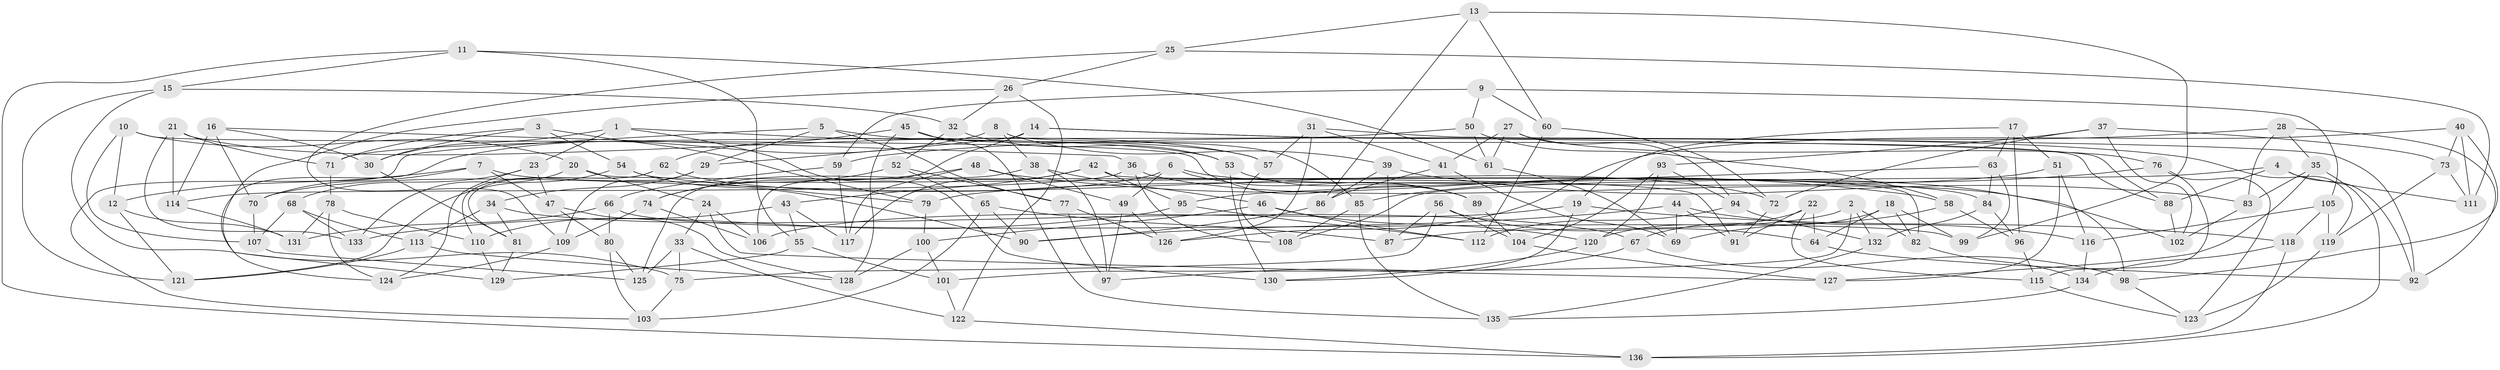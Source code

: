 // coarse degree distribution, {8: 0.042105263157894736, 4: 0.6421052631578947, 6: 0.23157894736842105, 10: 0.021052631578947368, 5: 0.031578947368421054, 3: 0.031578947368421054}
// Generated by graph-tools (version 1.1) at 2025/20/03/04/25 18:20:57]
// undirected, 136 vertices, 272 edges
graph export_dot {
graph [start="1"]
  node [color=gray90,style=filled];
  1;
  2;
  3;
  4;
  5;
  6;
  7;
  8;
  9;
  10;
  11;
  12;
  13;
  14;
  15;
  16;
  17;
  18;
  19;
  20;
  21;
  22;
  23;
  24;
  25;
  26;
  27;
  28;
  29;
  30;
  31;
  32;
  33;
  34;
  35;
  36;
  37;
  38;
  39;
  40;
  41;
  42;
  43;
  44;
  45;
  46;
  47;
  48;
  49;
  50;
  51;
  52;
  53;
  54;
  55;
  56;
  57;
  58;
  59;
  60;
  61;
  62;
  63;
  64;
  65;
  66;
  67;
  68;
  69;
  70;
  71;
  72;
  73;
  74;
  75;
  76;
  77;
  78;
  79;
  80;
  81;
  82;
  83;
  84;
  85;
  86;
  87;
  88;
  89;
  90;
  91;
  92;
  93;
  94;
  95;
  96;
  97;
  98;
  99;
  100;
  101;
  102;
  103;
  104;
  105;
  106;
  107;
  108;
  109;
  110;
  111;
  112;
  113;
  114;
  115;
  116;
  117;
  118;
  119;
  120;
  121;
  122;
  123;
  124;
  125;
  126;
  127;
  128;
  129;
  130;
  131;
  132;
  133;
  134;
  135;
  136;
  1 -- 23;
  1 -- 30;
  1 -- 130;
  1 -- 53;
  2 -- 82;
  2 -- 132;
  2 -- 87;
  2 -- 101;
  3 -- 30;
  3 -- 54;
  3 -- 79;
  3 -- 71;
  4 -- 108;
  4 -- 92;
  4 -- 111;
  4 -- 88;
  5 -- 29;
  5 -- 103;
  5 -- 77;
  5 -- 57;
  6 -- 98;
  6 -- 70;
  6 -- 89;
  6 -- 49;
  7 -- 47;
  7 -- 84;
  7 -- 12;
  7 -- 70;
  8 -- 39;
  8 -- 88;
  8 -- 129;
  8 -- 38;
  9 -- 59;
  9 -- 50;
  9 -- 105;
  9 -- 60;
  10 -- 20;
  10 -- 89;
  10 -- 12;
  10 -- 107;
  11 -- 136;
  11 -- 55;
  11 -- 15;
  11 -- 61;
  12 -- 131;
  12 -- 121;
  13 -- 25;
  13 -- 86;
  13 -- 60;
  13 -- 99;
  14 -- 106;
  14 -- 29;
  14 -- 88;
  14 -- 119;
  15 -- 75;
  15 -- 32;
  15 -- 121;
  16 -- 36;
  16 -- 70;
  16 -- 30;
  16 -- 114;
  17 -- 51;
  17 -- 63;
  17 -- 19;
  17 -- 96;
  18 -- 67;
  18 -- 99;
  18 -- 64;
  18 -- 82;
  19 -- 118;
  19 -- 106;
  19 -- 130;
  20 -- 91;
  20 -- 133;
  20 -- 24;
  21 -- 71;
  21 -- 57;
  21 -- 114;
  21 -- 133;
  22 -- 64;
  22 -- 91;
  22 -- 115;
  22 -- 120;
  23 -- 68;
  23 -- 47;
  23 -- 124;
  24 -- 106;
  24 -- 33;
  24 -- 127;
  25 -- 111;
  25 -- 26;
  25 -- 109;
  26 -- 122;
  26 -- 124;
  26 -- 32;
  27 -- 41;
  27 -- 61;
  27 -- 94;
  27 -- 76;
  28 -- 35;
  28 -- 59;
  28 -- 83;
  28 -- 92;
  29 -- 34;
  29 -- 109;
  30 -- 81;
  31 -- 92;
  31 -- 41;
  31 -- 57;
  31 -- 126;
  32 -- 52;
  32 -- 53;
  33 -- 122;
  33 -- 75;
  33 -- 125;
  34 -- 67;
  34 -- 81;
  34 -- 113;
  35 -- 83;
  35 -- 127;
  35 -- 136;
  36 -- 108;
  36 -- 102;
  36 -- 114;
  37 -- 72;
  37 -- 73;
  37 -- 93;
  37 -- 102;
  38 -- 125;
  38 -- 97;
  38 -- 46;
  39 -- 86;
  39 -- 87;
  39 -- 83;
  40 -- 126;
  40 -- 73;
  40 -- 111;
  40 -- 98;
  41 -- 69;
  41 -- 86;
  42 -- 95;
  42 -- 117;
  42 -- 82;
  42 -- 43;
  43 -- 117;
  43 -- 110;
  43 -- 55;
  44 -- 69;
  44 -- 90;
  44 -- 116;
  44 -- 91;
  45 -- 135;
  45 -- 62;
  45 -- 128;
  45 -- 85;
  46 -- 100;
  46 -- 112;
  46 -- 120;
  47 -- 128;
  47 -- 80;
  48 -- 49;
  48 -- 74;
  48 -- 117;
  48 -- 58;
  49 -- 126;
  49 -- 97;
  50 -- 61;
  50 -- 71;
  50 -- 58;
  51 -- 116;
  51 -- 79;
  51 -- 127;
  52 -- 77;
  52 -- 74;
  52 -- 65;
  53 -- 89;
  53 -- 130;
  54 -- 90;
  54 -- 121;
  54 -- 79;
  55 -- 129;
  55 -- 101;
  56 -- 104;
  56 -- 64;
  56 -- 87;
  56 -- 75;
  57 -- 108;
  58 -- 96;
  58 -- 69;
  59 -- 66;
  59 -- 117;
  60 -- 72;
  60 -- 112;
  61 -- 69;
  62 -- 81;
  62 -- 72;
  62 -- 110;
  63 -- 99;
  63 -- 95;
  63 -- 84;
  64 -- 92;
  65 -- 90;
  65 -- 87;
  65 -- 103;
  66 -- 99;
  66 -- 80;
  66 -- 131;
  67 -- 97;
  67 -- 98;
  68 -- 133;
  68 -- 107;
  68 -- 113;
  70 -- 107;
  71 -- 78;
  72 -- 91;
  73 -- 111;
  73 -- 119;
  74 -- 106;
  74 -- 109;
  75 -- 103;
  76 -- 85;
  76 -- 115;
  76 -- 123;
  77 -- 126;
  77 -- 97;
  78 -- 110;
  78 -- 131;
  78 -- 124;
  79 -- 100;
  80 -- 103;
  80 -- 125;
  81 -- 129;
  82 -- 134;
  83 -- 102;
  84 -- 132;
  84 -- 96;
  85 -- 135;
  85 -- 108;
  86 -- 90;
  88 -- 102;
  89 -- 104;
  93 -- 120;
  93 -- 94;
  93 -- 104;
  94 -- 132;
  94 -- 112;
  95 -- 112;
  95 -- 133;
  96 -- 115;
  98 -- 123;
  100 -- 128;
  100 -- 101;
  101 -- 122;
  104 -- 127;
  105 -- 116;
  105 -- 119;
  105 -- 118;
  107 -- 125;
  109 -- 124;
  110 -- 129;
  113 -- 121;
  113 -- 128;
  114 -- 131;
  115 -- 123;
  116 -- 134;
  118 -- 136;
  118 -- 134;
  119 -- 123;
  120 -- 130;
  122 -- 136;
  132 -- 135;
  134 -- 135;
}
